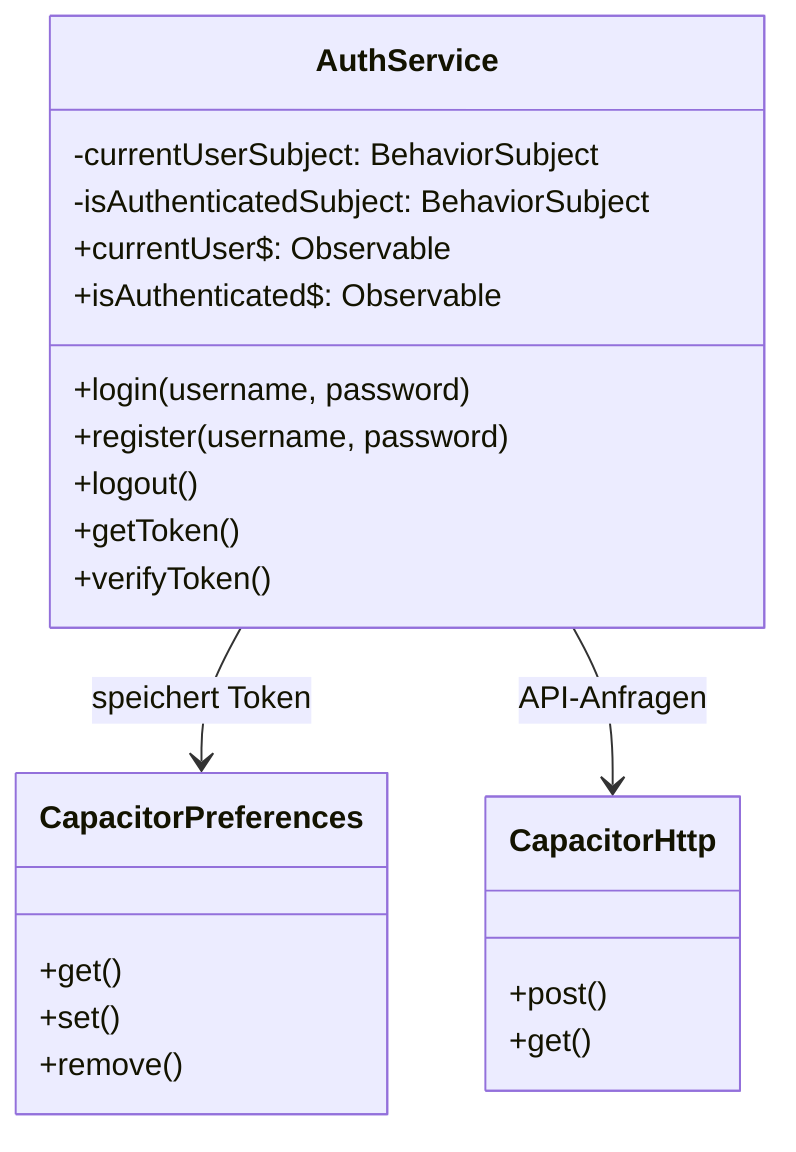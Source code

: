 classDiagram
  class AuthService {
    -currentUserSubject: BehaviorSubject
    -isAuthenticatedSubject: BehaviorSubject
    +currentUser$: Observable
    +isAuthenticated$: Observable
    +login(username, password)
    +register(username, password)
    +logout()
    +getToken()
    +verifyToken()
  }

  class CapacitorPreferences {
    +get()
    +set()
    +remove()
  }

  class CapacitorHttp {
    +post()
    +get()
  }

  AuthService --> CapacitorPreferences: speichert Token
  AuthService --> CapacitorHttp: API-Anfragen